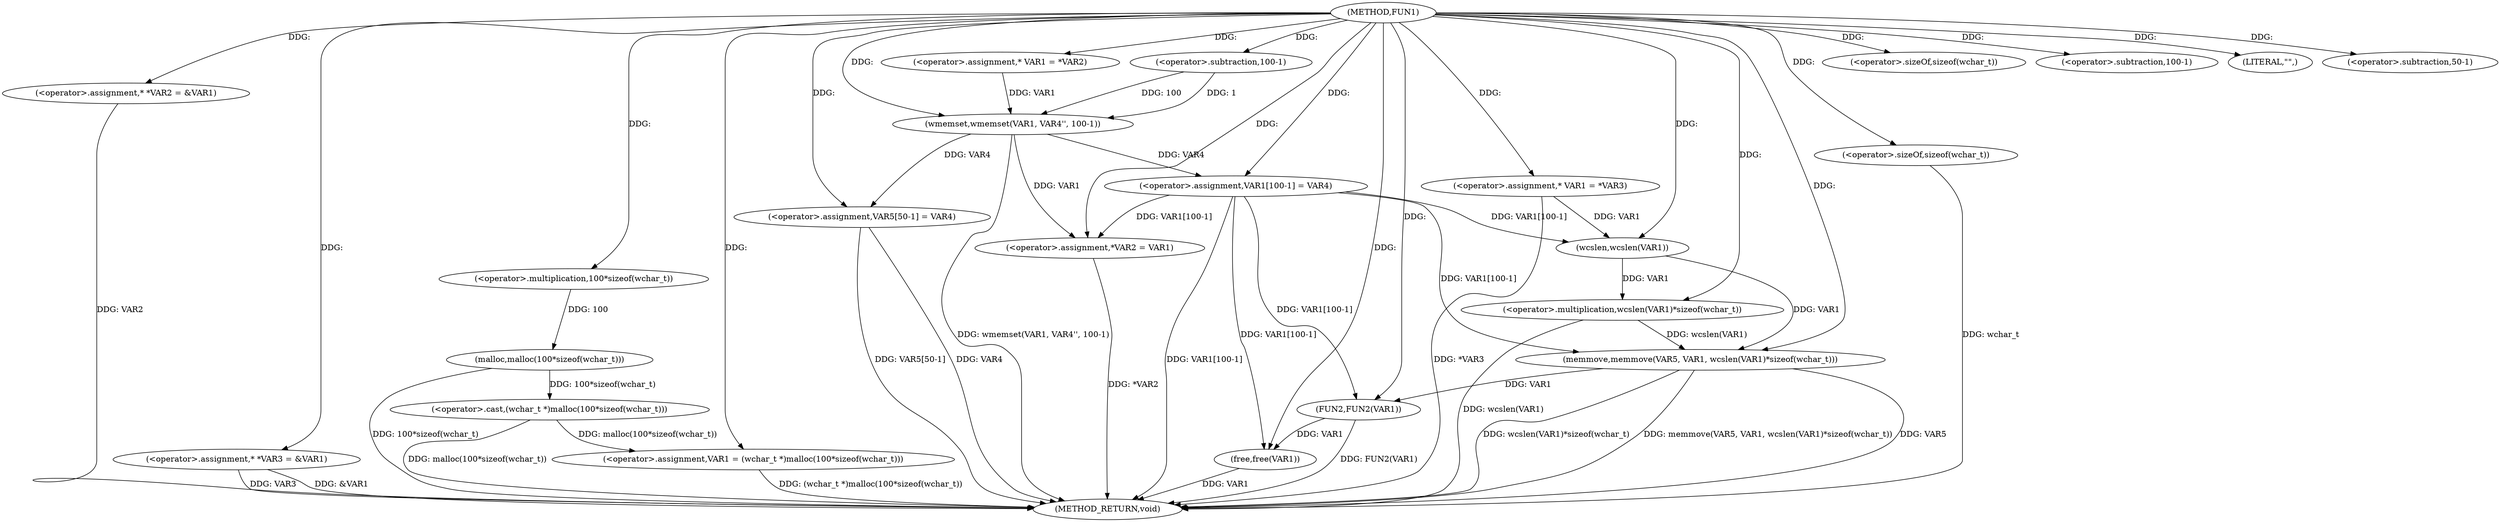 digraph FUN1 {  
"1000100" [label = "(METHOD,FUN1)" ]
"1000172" [label = "(METHOD_RETURN,void)" ]
"1000104" [label = "(<operator>.assignment,* *VAR2 = &VAR1)" ]
"1000109" [label = "(<operator>.assignment,* *VAR3 = &VAR1)" ]
"1000113" [label = "(<operator>.assignment,VAR1 = (wchar_t *)malloc(100*sizeof(wchar_t)))" ]
"1000115" [label = "(<operator>.cast,(wchar_t *)malloc(100*sizeof(wchar_t)))" ]
"1000117" [label = "(malloc,malloc(100*sizeof(wchar_t)))" ]
"1000118" [label = "(<operator>.multiplication,100*sizeof(wchar_t))" ]
"1000120" [label = "(<operator>.sizeOf,sizeof(wchar_t))" ]
"1000124" [label = "(<operator>.assignment,* VAR1 = *VAR2)" ]
"1000128" [label = "(wmemset,wmemset(VAR1, VAR4'', 100-1))" ]
"1000131" [label = "(<operator>.subtraction,100-1)" ]
"1000134" [label = "(<operator>.assignment,VAR1[100-1] = VAR4)" ]
"1000137" [label = "(<operator>.subtraction,100-1)" ]
"1000141" [label = "(<operator>.assignment,*VAR2 = VAR1)" ]
"1000147" [label = "(<operator>.assignment,* VAR1 = *VAR3)" ]
"1000152" [label = "(LITERAL,\"\",)" ]
"1000153" [label = "(memmove,memmove(VAR5, VAR1, wcslen(VAR1)*sizeof(wchar_t)))" ]
"1000156" [label = "(<operator>.multiplication,wcslen(VAR1)*sizeof(wchar_t))" ]
"1000157" [label = "(wcslen,wcslen(VAR1))" ]
"1000159" [label = "(<operator>.sizeOf,sizeof(wchar_t))" ]
"1000161" [label = "(<operator>.assignment,VAR5[50-1] = VAR4)" ]
"1000164" [label = "(<operator>.subtraction,50-1)" ]
"1000168" [label = "(FUN2,FUN2(VAR1))" ]
"1000170" [label = "(free,free(VAR1))" ]
  "1000141" -> "1000172"  [ label = "DDG: *VAR2"] 
  "1000156" -> "1000172"  [ label = "DDG: wcslen(VAR1)"] 
  "1000104" -> "1000172"  [ label = "DDG: VAR2"] 
  "1000159" -> "1000172"  [ label = "DDG: wchar_t"] 
  "1000113" -> "1000172"  [ label = "DDG: (wchar_t *)malloc(100*sizeof(wchar_t))"] 
  "1000147" -> "1000172"  [ label = "DDG: *VAR3"] 
  "1000153" -> "1000172"  [ label = "DDG: memmove(VAR5, VAR1, wcslen(VAR1)*sizeof(wchar_t))"] 
  "1000117" -> "1000172"  [ label = "DDG: 100*sizeof(wchar_t)"] 
  "1000153" -> "1000172"  [ label = "DDG: VAR5"] 
  "1000170" -> "1000172"  [ label = "DDG: VAR1"] 
  "1000161" -> "1000172"  [ label = "DDG: VAR5[50-1]"] 
  "1000115" -> "1000172"  [ label = "DDG: malloc(100*sizeof(wchar_t))"] 
  "1000168" -> "1000172"  [ label = "DDG: FUN2(VAR1)"] 
  "1000161" -> "1000172"  [ label = "DDG: VAR4"] 
  "1000134" -> "1000172"  [ label = "DDG: VAR1[100-1]"] 
  "1000109" -> "1000172"  [ label = "DDG: VAR3"] 
  "1000128" -> "1000172"  [ label = "DDG: wmemset(VAR1, VAR4'', 100-1)"] 
  "1000153" -> "1000172"  [ label = "DDG: wcslen(VAR1)*sizeof(wchar_t)"] 
  "1000109" -> "1000172"  [ label = "DDG: &VAR1"] 
  "1000100" -> "1000104"  [ label = "DDG: "] 
  "1000100" -> "1000109"  [ label = "DDG: "] 
  "1000115" -> "1000113"  [ label = "DDG: malloc(100*sizeof(wchar_t))"] 
  "1000100" -> "1000113"  [ label = "DDG: "] 
  "1000117" -> "1000115"  [ label = "DDG: 100*sizeof(wchar_t)"] 
  "1000118" -> "1000117"  [ label = "DDG: 100"] 
  "1000100" -> "1000118"  [ label = "DDG: "] 
  "1000100" -> "1000120"  [ label = "DDG: "] 
  "1000100" -> "1000124"  [ label = "DDG: "] 
  "1000124" -> "1000128"  [ label = "DDG: VAR1"] 
  "1000100" -> "1000128"  [ label = "DDG: "] 
  "1000131" -> "1000128"  [ label = "DDG: 100"] 
  "1000131" -> "1000128"  [ label = "DDG: 1"] 
  "1000100" -> "1000131"  [ label = "DDG: "] 
  "1000128" -> "1000134"  [ label = "DDG: VAR4"] 
  "1000100" -> "1000134"  [ label = "DDG: "] 
  "1000100" -> "1000137"  [ label = "DDG: "] 
  "1000128" -> "1000141"  [ label = "DDG: VAR1"] 
  "1000134" -> "1000141"  [ label = "DDG: VAR1[100-1]"] 
  "1000100" -> "1000141"  [ label = "DDG: "] 
  "1000100" -> "1000147"  [ label = "DDG: "] 
  "1000100" -> "1000152"  [ label = "DDG: "] 
  "1000100" -> "1000153"  [ label = "DDG: "] 
  "1000157" -> "1000153"  [ label = "DDG: VAR1"] 
  "1000134" -> "1000153"  [ label = "DDG: VAR1[100-1]"] 
  "1000156" -> "1000153"  [ label = "DDG: wcslen(VAR1)"] 
  "1000157" -> "1000156"  [ label = "DDG: VAR1"] 
  "1000147" -> "1000157"  [ label = "DDG: VAR1"] 
  "1000134" -> "1000157"  [ label = "DDG: VAR1[100-1]"] 
  "1000100" -> "1000157"  [ label = "DDG: "] 
  "1000100" -> "1000156"  [ label = "DDG: "] 
  "1000100" -> "1000159"  [ label = "DDG: "] 
  "1000100" -> "1000161"  [ label = "DDG: "] 
  "1000128" -> "1000161"  [ label = "DDG: VAR4"] 
  "1000100" -> "1000164"  [ label = "DDG: "] 
  "1000153" -> "1000168"  [ label = "DDG: VAR1"] 
  "1000134" -> "1000168"  [ label = "DDG: VAR1[100-1]"] 
  "1000100" -> "1000168"  [ label = "DDG: "] 
  "1000168" -> "1000170"  [ label = "DDG: VAR1"] 
  "1000134" -> "1000170"  [ label = "DDG: VAR1[100-1]"] 
  "1000100" -> "1000170"  [ label = "DDG: "] 
}
